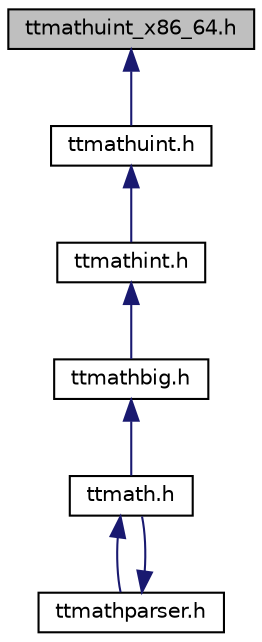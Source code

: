 digraph "ttmathuint_x86_64.h"
{
 // LATEX_PDF_SIZE
  edge [fontname="Helvetica",fontsize="10",labelfontname="Helvetica",labelfontsize="10"];
  node [fontname="Helvetica",fontsize="10",shape=record];
  Node2 [label="ttmathuint_x86_64.h",height=0.2,width=0.4,color="black", fillcolor="grey75", style="filled", fontcolor="black",tooltip="template class UInt<uint> with assembler code for 64bit x86_64 processors"];
  Node2 -> Node3 [dir="back",color="midnightblue",fontsize="10",style="solid",fontname="Helvetica"];
  Node3 [label="ttmathuint.h",height=0.2,width=0.4,color="black", fillcolor="white", style="filled",URL="$ttmathuint_8h.html",tooltip="template class UInt<uint>"];
  Node3 -> Node4 [dir="back",color="midnightblue",fontsize="10",style="solid",fontname="Helvetica"];
  Node4 [label="ttmathint.h",height=0.2,width=0.4,color="black", fillcolor="white", style="filled",URL="$ttmathint_8h.html",tooltip="template class Int<uint>"];
  Node4 -> Node5 [dir="back",color="midnightblue",fontsize="10",style="solid",fontname="Helvetica"];
  Node5 [label="ttmathbig.h",height=0.2,width=0.4,color="black", fillcolor="white", style="filled",URL="$ttmathbig_8h.html",tooltip="A Class for representing floating point numbers."];
  Node5 -> Node6 [dir="back",color="midnightblue",fontsize="10",style="solid",fontname="Helvetica"];
  Node6 [label="ttmath.h",height=0.2,width=0.4,color="black", fillcolor="white", style="filled",URL="$ttmath_8h.html",tooltip="Mathematics functions."];
  Node6 -> Node7 [dir="back",color="midnightblue",fontsize="10",style="solid",fontname="Helvetica"];
  Node7 [label="ttmathparser.h",height=0.2,width=0.4,color="black", fillcolor="white", style="filled",URL="$ttmathparser_8h.html",tooltip="A mathematical parser."];
  Node7 -> Node6 [dir="back",color="midnightblue",fontsize="10",style="solid",fontname="Helvetica"];
}
